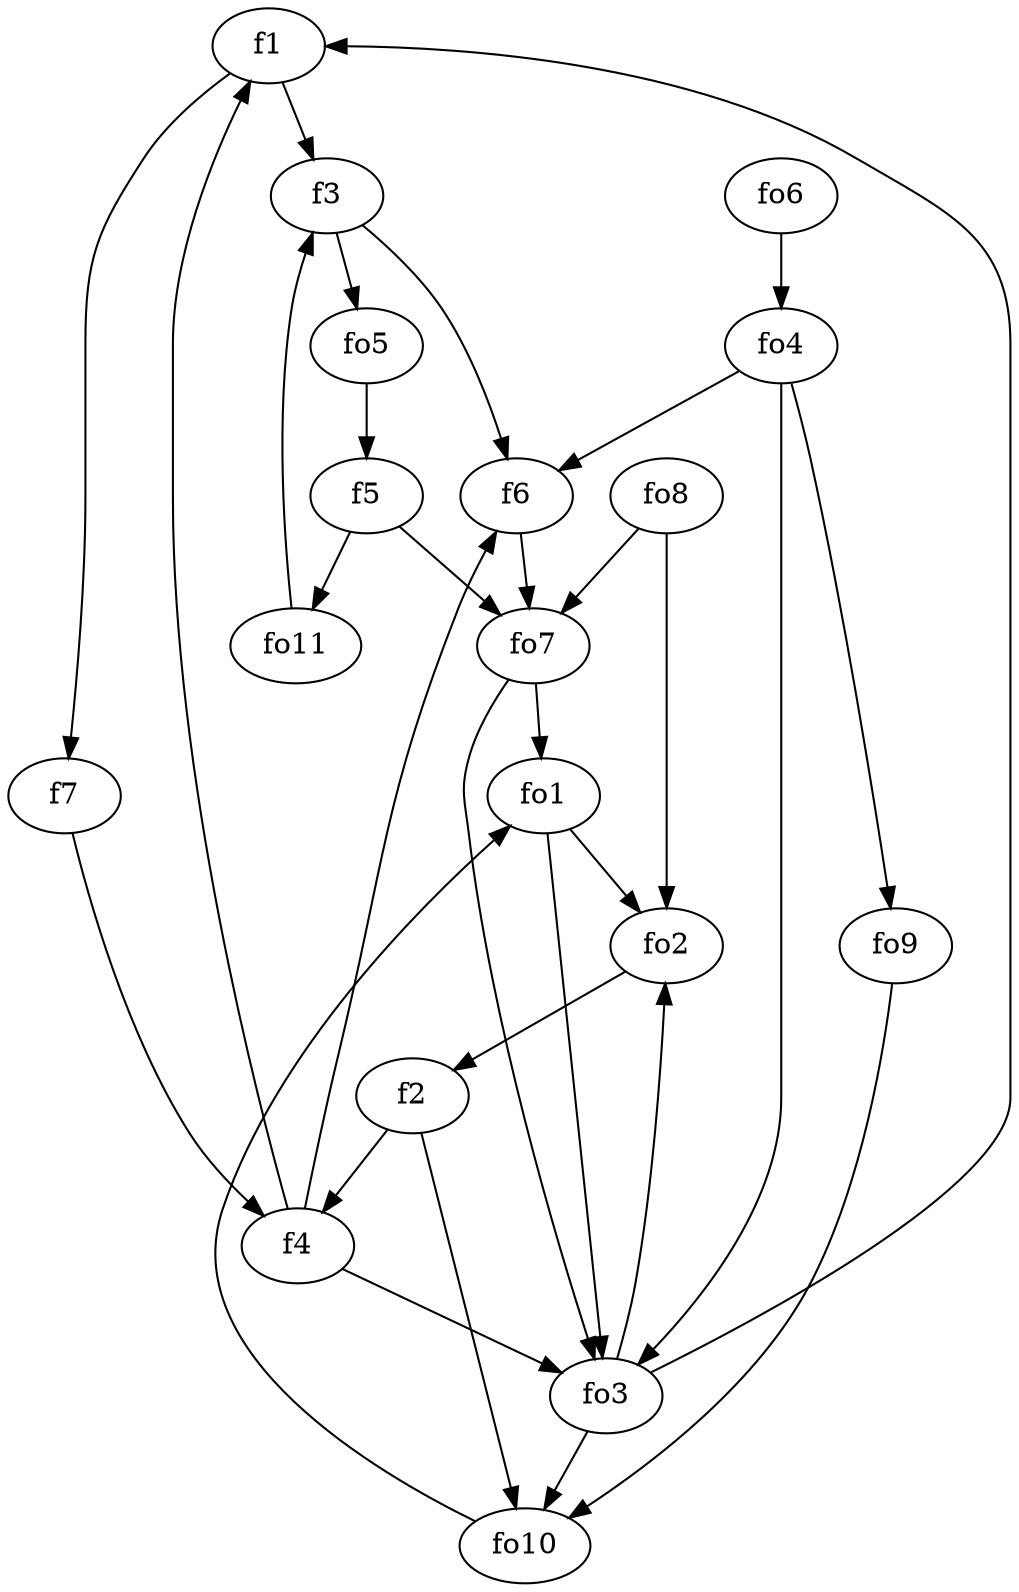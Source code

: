 strict digraph  {
f1;
f2;
f3;
f4;
f5;
f6;
f7;
fo1;
fo2;
fo3;
fo4;
fo5;
fo6;
fo7;
fo8;
fo9;
fo10;
fo11;
f1 -> f3  [weight=2];
f1 -> f7  [weight=2];
f2 -> fo10  [weight=2];
f2 -> f4  [weight=2];
f3 -> f6  [weight=2];
f3 -> fo5  [weight=2];
f4 -> f1  [weight=2];
f4 -> f6  [weight=2];
f4 -> fo3  [weight=2];
f5 -> fo7  [weight=2];
f5 -> fo11  [weight=2];
f6 -> fo7  [weight=2];
f7 -> f4  [weight=2];
fo1 -> fo2  [weight=2];
fo1 -> fo3  [weight=2];
fo2 -> f2  [weight=2];
fo3 -> f1  [weight=2];
fo3 -> fo2  [weight=2];
fo3 -> fo10  [weight=2];
fo4 -> f6  [weight=2];
fo4 -> fo3  [weight=2];
fo4 -> fo9  [weight=2];
fo5 -> f5  [weight=2];
fo6 -> fo4  [weight=2];
fo7 -> fo3  [weight=2];
fo7 -> fo1  [weight=2];
fo8 -> fo2  [weight=2];
fo8 -> fo7  [weight=2];
fo9 -> fo10  [weight=2];
fo10 -> fo1  [weight=2];
fo11 -> f3  [weight=2];
}
